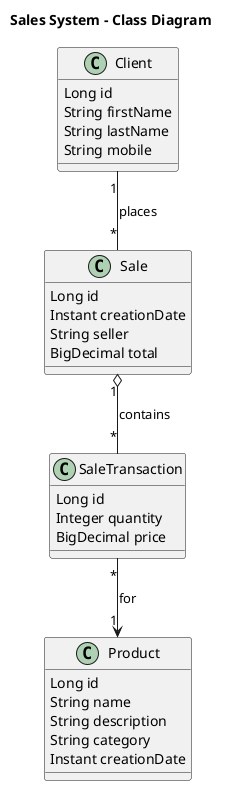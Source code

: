 @startuml
title Sales System - Class Diagram

class Product {
  Long id
  String name
  String description
  String category
  Instant creationDate
}

class Client {
  Long id
  String firstName
  String lastName
  String mobile
}

class Sale {
  Long id
  Instant creationDate
  String seller
  BigDecimal total
}

class SaleTransaction {
  Long id
  Integer quantity
  BigDecimal price
}

Client "1" -- "*" Sale : places
Sale "1" o-- "*" SaleTransaction : contains
SaleTransaction "*" --> "1" Product : for

@enduml
